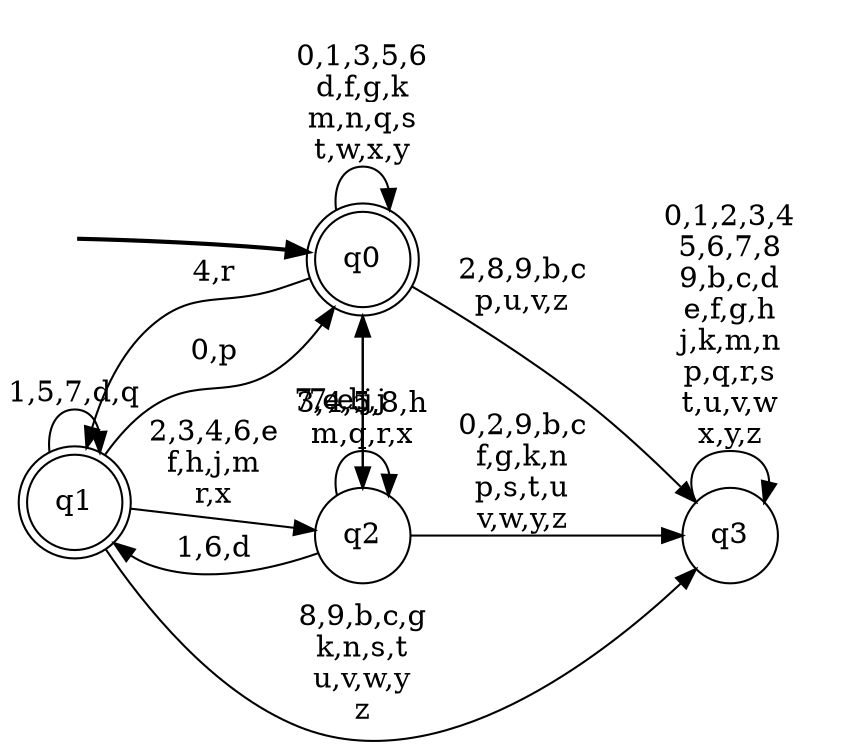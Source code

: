 digraph BlueStar {
__start0 [style = invis, shape = none, label = "", width = 0, height = 0];

rankdir=LR;
size="8,5";

s0 [style="rounded,filled", color="black", fillcolor="white" shape="doublecircle", label="q0"];
s1 [style="rounded,filled", color="black", fillcolor="white" shape="doublecircle", label="q1"];
s2 [style="filled", color="black", fillcolor="white" shape="circle", label="q2"];
s3 [style="filled", color="black", fillcolor="white" shape="circle", label="q3"];
subgraph cluster_main { 
	graph [pad=".75", ranksep="0.15", nodesep="0.15"];
	 style=invis; 
	__start0 -> s0 [penwidth=2];
}
s0 -> s0 [label="0,1,3,5,6\nd,f,g,k\nm,n,q,s\nt,w,x,y"];
s0 -> s1 [label="4,r"];
s0 -> s2 [label="7,e,h,j"];
s0 -> s3 [label="2,8,9,b,c\np,u,v,z"];
s1 -> s0 [label="0,p"];
s1 -> s1 [label="1,5,7,d,q"];
s1 -> s2 [label="2,3,4,6,e\nf,h,j,m\nr,x"];
s1 -> s3 [label="8,9,b,c,g\nk,n,s,t\nu,v,w,y\nz"];
s2 -> s0 [label="7,e,j"];
s2 -> s1 [label="1,6,d"];
s2 -> s2 [label="3,4,5,8,h\nm,q,r,x"];
s2 -> s3 [label="0,2,9,b,c\nf,g,k,n\np,s,t,u\nv,w,y,z"];
s3 -> s3 [label="0,1,2,3,4\n5,6,7,8\n9,b,c,d\ne,f,g,h\nj,k,m,n\np,q,r,s\nt,u,v,w\nx,y,z"];

}